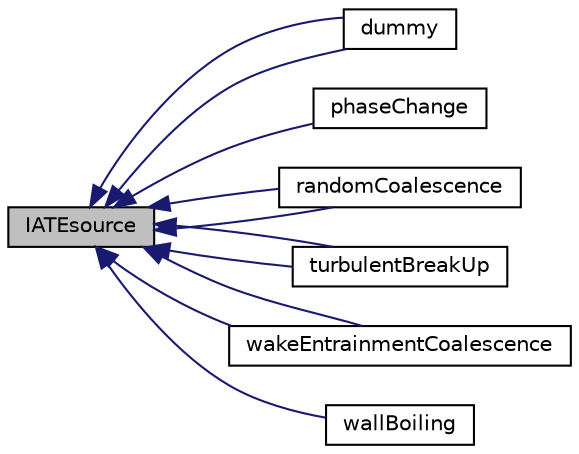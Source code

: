 digraph "IATEsource"
{
  bgcolor="transparent";
  edge [fontname="Helvetica",fontsize="10",labelfontname="Helvetica",labelfontsize="10"];
  node [fontname="Helvetica",fontsize="10",shape=record];
  rankdir="LR";
  Node1 [label="IATEsource",height=0.2,width=0.4,color="black", fillcolor="grey75", style="filled" fontcolor="black"];
  Node1 -> Node2 [dir="back",color="midnightblue",fontsize="10",style="solid",fontname="Helvetica"];
  Node2 [label="dummy",height=0.2,width=0.4,color="black",URL="$classFoam_1_1diameterModels_1_1IATEsources_1_1dummy.html"];
  Node1 -> Node2 [dir="back",color="midnightblue",fontsize="10",style="solid",fontname="Helvetica"];
  Node1 -> Node3 [dir="back",color="midnightblue",fontsize="10",style="solid",fontname="Helvetica"];
  Node3 [label="phaseChange",height=0.2,width=0.4,color="black",URL="$classFoam_1_1diameterModels_1_1IATEsources_1_1phaseChange.html",tooltip="Phase-change IATE source. "];
  Node1 -> Node4 [dir="back",color="midnightblue",fontsize="10",style="solid",fontname="Helvetica"];
  Node4 [label="randomCoalescence",height=0.2,width=0.4,color="black",URL="$classFoam_1_1diameterModels_1_1IATEsources_1_1randomCoalescence.html",tooltip="Random coalescence IATE source as defined in paper: "];
  Node1 -> Node4 [dir="back",color="midnightblue",fontsize="10",style="solid",fontname="Helvetica"];
  Node1 -> Node5 [dir="back",color="midnightblue",fontsize="10",style="solid",fontname="Helvetica"];
  Node5 [label="turbulentBreakUp",height=0.2,width=0.4,color="black",URL="$classFoam_1_1diameterModels_1_1IATEsources_1_1turbulentBreakUp.html",tooltip="Turbulence-induced break-up IATE source as defined in paper: "];
  Node1 -> Node5 [dir="back",color="midnightblue",fontsize="10",style="solid",fontname="Helvetica"];
  Node1 -> Node6 [dir="back",color="midnightblue",fontsize="10",style="solid",fontname="Helvetica"];
  Node6 [label="wakeEntrainmentCoalescence",height=0.2,width=0.4,color="black",URL="$classFoam_1_1diameterModels_1_1IATEsources_1_1wakeEntrainmentCoalescence.html",tooltip="Bubble coalescence due to wake entrainment IATE source as defined in paper: "];
  Node1 -> Node6 [dir="back",color="midnightblue",fontsize="10",style="solid",fontname="Helvetica"];
  Node1 -> Node7 [dir="back",color="midnightblue",fontsize="10",style="solid",fontname="Helvetica"];
  Node7 [label="wallBoiling",height=0.2,width=0.4,color="black",URL="$classFoam_1_1diameterModels_1_1IATEsources_1_1wallBoiling.html",tooltip="Wall-boiling IATE source. "];
}

